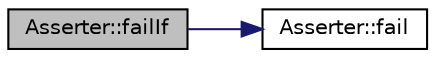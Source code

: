 digraph "Asserter::failIf"
{
  edge [fontname="Helvetica",fontsize="10",labelfontname="Helvetica",labelfontsize="10"];
  node [fontname="Helvetica",fontsize="10",shape=record];
  rankdir="LR";
  Node1 [label="Asserter::failIf",height=0.2,width=0.4,color="black", fillcolor="grey75", style="filled", fontcolor="black"];
  Node1 -> Node2 [color="midnightblue",fontsize="10",style="solid"];
  Node2 [label="Asserter::fail",height=0.2,width=0.4,color="black", fillcolor="white", style="filled",URL="$struct_asserter.html#a5c4cad6630ad99b6e61e70aac7dbc8f4",tooltip="Throws a Exception with the specified message and location. "];
}
